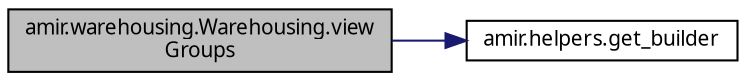 digraph "amir.warehousing.Warehousing.viewGroups"
{
 // LATEX_PDF_SIZE
  edge [fontname="FreeSans.ttf",fontsize="10",labelfontname="FreeSans.ttf",labelfontsize="10"];
  node [fontname="FreeSans.ttf",fontsize="10",shape=record];
  rankdir="LR";
  Node1 [label="amir.warehousing.Warehousing.view\lGroups",height=0.2,width=0.4,color="black", fillcolor="grey75", style="filled", fontcolor="black",tooltip=" "];
  Node1 -> Node2 [color="midnightblue",fontsize="10",style="solid",fontname="FreeSans.ttf"];
  Node2 [label="amir.helpers.get_builder",height=0.2,width=0.4,color="black", fillcolor="white", style="filled",URL="$group___utility.html#ga7baa4e20afa588baccc638bf81b78083",tooltip=" "];
}

